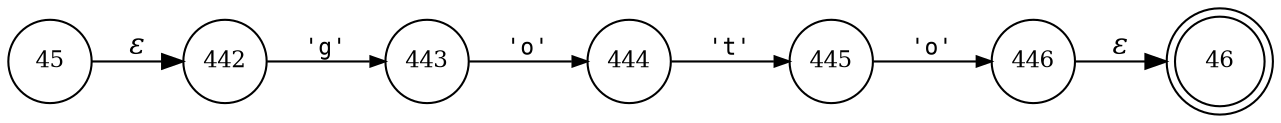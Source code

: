 digraph ATN {
rankdir=LR;
s46[fontsize=11, label="46", shape=doublecircle, fixedsize=true, width=.6];
s442[fontsize=11,label="442", shape=circle, fixedsize=true, width=.55, peripheries=1];
s443[fontsize=11,label="443", shape=circle, fixedsize=true, width=.55, peripheries=1];
s444[fontsize=11,label="444", shape=circle, fixedsize=true, width=.55, peripheries=1];
s45[fontsize=11,label="45", shape=circle, fixedsize=true, width=.55, peripheries=1];
s445[fontsize=11,label="445", shape=circle, fixedsize=true, width=.55, peripheries=1];
s446[fontsize=11,label="446", shape=circle, fixedsize=true, width=.55, peripheries=1];
s45 -> s442 [fontname="Times-Italic", label="&epsilon;"];
s442 -> s443 [fontsize=11, fontname="Courier", arrowsize=.7, label = "'g'", arrowhead = normal];
s443 -> s444 [fontsize=11, fontname="Courier", arrowsize=.7, label = "'o'", arrowhead = normal];
s444 -> s445 [fontsize=11, fontname="Courier", arrowsize=.7, label = "'t'", arrowhead = normal];
s445 -> s446 [fontsize=11, fontname="Courier", arrowsize=.7, label = "'o'", arrowhead = normal];
s446 -> s46 [fontname="Times-Italic", label="&epsilon;"];
}